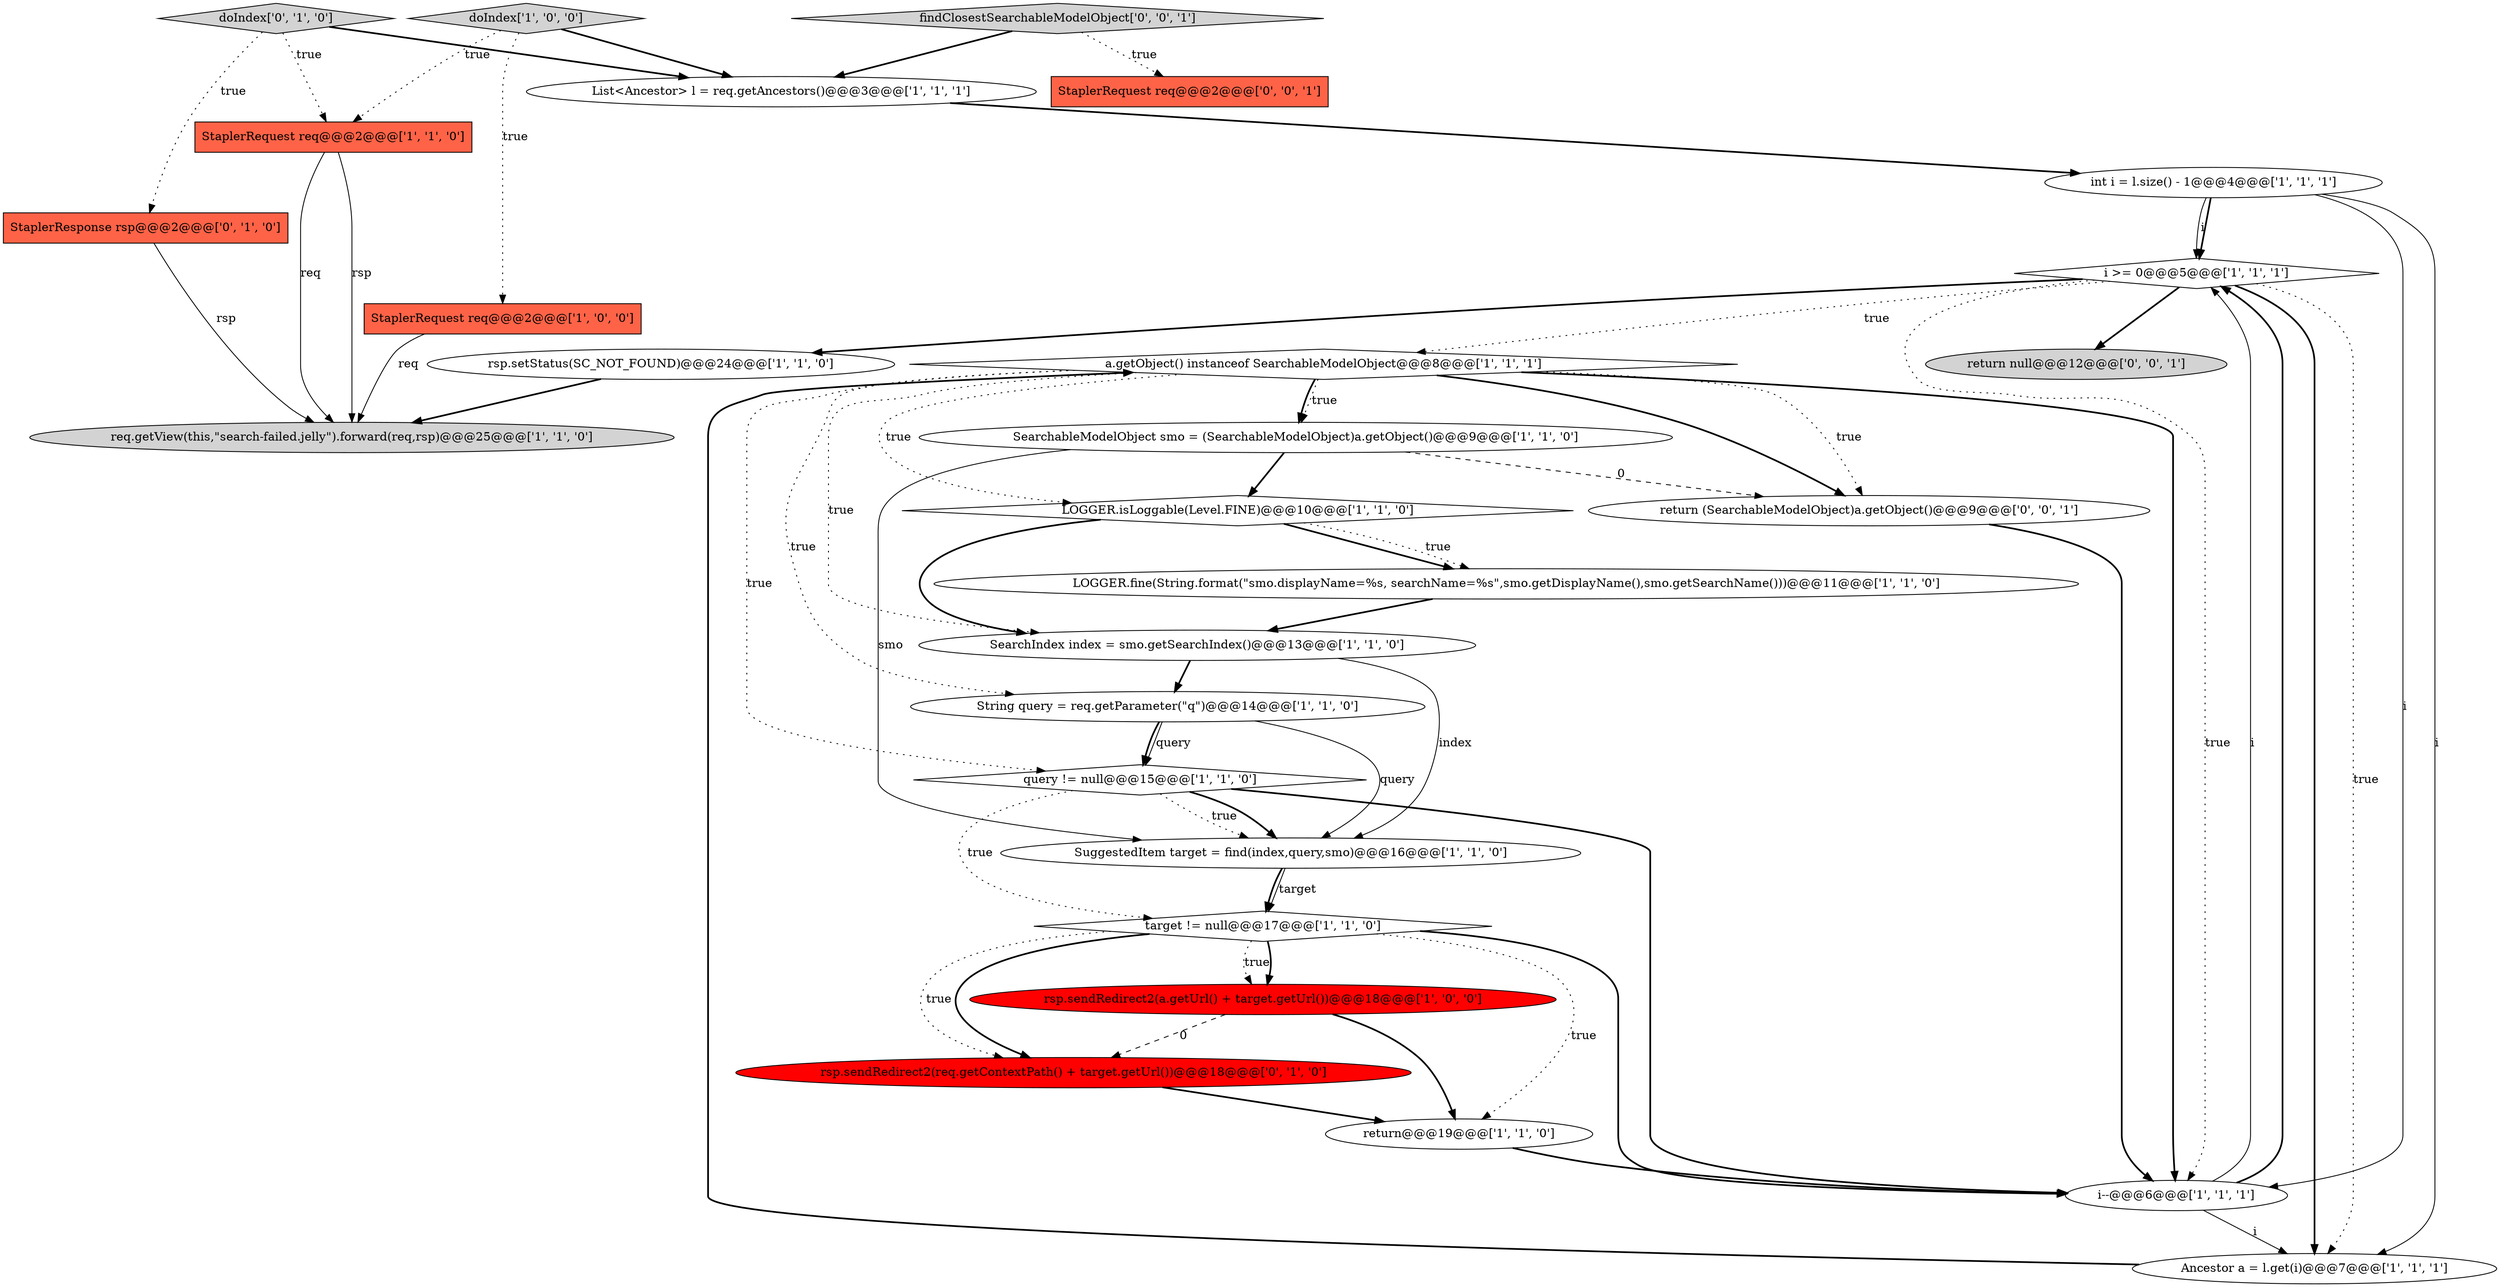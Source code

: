 digraph {
15 [style = filled, label = "StaplerRequest req@@@2@@@['1', '1', '0']", fillcolor = tomato, shape = box image = "AAA0AAABBB1BBB"];
6 [style = filled, label = "LOGGER.fine(String.format(\"smo.displayName=%s, searchName=%s\",smo.getDisplayName(),smo.getSearchName()))@@@11@@@['1', '1', '0']", fillcolor = white, shape = ellipse image = "AAA0AAABBB1BBB"];
1 [style = filled, label = "rsp.setStatus(SC_NOT_FOUND)@@@24@@@['1', '1', '0']", fillcolor = white, shape = ellipse image = "AAA0AAABBB1BBB"];
13 [style = filled, label = "a.getObject() instanceof SearchableModelObject@@@8@@@['1', '1', '1']", fillcolor = white, shape = diamond image = "AAA0AAABBB1BBB"];
27 [style = filled, label = "StaplerRequest req@@@2@@@['0', '0', '1']", fillcolor = tomato, shape = box image = "AAA0AAABBB3BBB"];
11 [style = filled, label = "SuggestedItem target = find(index,query,smo)@@@16@@@['1', '1', '0']", fillcolor = white, shape = ellipse image = "AAA0AAABBB1BBB"];
26 [style = filled, label = "findClosestSearchableModelObject['0', '0', '1']", fillcolor = lightgray, shape = diamond image = "AAA0AAABBB3BBB"];
12 [style = filled, label = "String query = req.getParameter(\"q\")@@@14@@@['1', '1', '0']", fillcolor = white, shape = ellipse image = "AAA0AAABBB1BBB"];
20 [style = filled, label = "int i = l.size() - 1@@@4@@@['1', '1', '1']", fillcolor = white, shape = ellipse image = "AAA0AAABBB1BBB"];
0 [style = filled, label = "i--@@@6@@@['1', '1', '1']", fillcolor = white, shape = ellipse image = "AAA0AAABBB1BBB"];
17 [style = filled, label = "req.getView(this,\"search-failed.jelly\").forward(req,rsp)@@@25@@@['1', '1', '0']", fillcolor = lightgray, shape = ellipse image = "AAA0AAABBB1BBB"];
22 [style = filled, label = "StaplerResponse rsp@@@2@@@['0', '1', '0']", fillcolor = tomato, shape = box image = "AAA0AAABBB2BBB"];
16 [style = filled, label = "target != null@@@17@@@['1', '1', '0']", fillcolor = white, shape = diamond image = "AAA0AAABBB1BBB"];
2 [style = filled, label = "LOGGER.isLoggable(Level.FINE)@@@10@@@['1', '1', '0']", fillcolor = white, shape = diamond image = "AAA0AAABBB1BBB"];
7 [style = filled, label = "SearchableModelObject smo = (SearchableModelObject)a.getObject()@@@9@@@['1', '1', '0']", fillcolor = white, shape = ellipse image = "AAA0AAABBB1BBB"];
14 [style = filled, label = "i >= 0@@@5@@@['1', '1', '1']", fillcolor = white, shape = diamond image = "AAA0AAABBB1BBB"];
21 [style = filled, label = "doIndex['0', '1', '0']", fillcolor = lightgray, shape = diamond image = "AAA0AAABBB2BBB"];
24 [style = filled, label = "return (SearchableModelObject)a.getObject()@@@9@@@['0', '0', '1']", fillcolor = white, shape = ellipse image = "AAA0AAABBB3BBB"];
5 [style = filled, label = "StaplerRequest req@@@2@@@['1', '0', '0']", fillcolor = tomato, shape = box image = "AAA0AAABBB1BBB"];
4 [style = filled, label = "query != null@@@15@@@['1', '1', '0']", fillcolor = white, shape = diamond image = "AAA0AAABBB1BBB"];
8 [style = filled, label = "doIndex['1', '0', '0']", fillcolor = lightgray, shape = diamond image = "AAA0AAABBB1BBB"];
19 [style = filled, label = "List<Ancestor> l = req.getAncestors()@@@3@@@['1', '1', '1']", fillcolor = white, shape = ellipse image = "AAA0AAABBB1BBB"];
25 [style = filled, label = "return null@@@12@@@['0', '0', '1']", fillcolor = lightgray, shape = ellipse image = "AAA0AAABBB3BBB"];
10 [style = filled, label = "return@@@19@@@['1', '1', '0']", fillcolor = white, shape = ellipse image = "AAA0AAABBB1BBB"];
3 [style = filled, label = "SearchIndex index = smo.getSearchIndex()@@@13@@@['1', '1', '0']", fillcolor = white, shape = ellipse image = "AAA0AAABBB1BBB"];
9 [style = filled, label = "rsp.sendRedirect2(a.getUrl() + target.getUrl())@@@18@@@['1', '0', '0']", fillcolor = red, shape = ellipse image = "AAA1AAABBB1BBB"];
23 [style = filled, label = "rsp.sendRedirect2(req.getContextPath() + target.getUrl())@@@18@@@['0', '1', '0']", fillcolor = red, shape = ellipse image = "AAA1AAABBB2BBB"];
18 [style = filled, label = "Ancestor a = l.get(i)@@@7@@@['1', '1', '1']", fillcolor = white, shape = ellipse image = "AAA0AAABBB1BBB"];
11->16 [style = bold, label=""];
6->3 [style = bold, label=""];
13->24 [style = dotted, label="true"];
12->4 [style = solid, label="query"];
16->0 [style = bold, label=""];
14->25 [style = bold, label=""];
16->9 [style = dotted, label="true"];
13->24 [style = bold, label=""];
0->18 [style = solid, label="i"];
21->19 [style = bold, label=""];
13->3 [style = dotted, label="true"];
14->0 [style = dotted, label="true"];
13->12 [style = dotted, label="true"];
21->15 [style = dotted, label="true"];
2->6 [style = bold, label=""];
8->19 [style = bold, label=""];
24->0 [style = bold, label=""];
22->17 [style = solid, label="rsp"];
19->20 [style = bold, label=""];
2->3 [style = bold, label=""];
15->17 [style = solid, label="rsp"];
26->27 [style = dotted, label="true"];
15->17 [style = solid, label="req"];
20->14 [style = solid, label="i"];
4->11 [style = dotted, label="true"];
8->15 [style = dotted, label="true"];
21->22 [style = dotted, label="true"];
11->16 [style = solid, label="target"];
5->17 [style = solid, label="req"];
20->14 [style = bold, label=""];
13->7 [style = dotted, label="true"];
16->23 [style = bold, label=""];
3->12 [style = bold, label=""];
9->10 [style = bold, label=""];
26->19 [style = bold, label=""];
16->23 [style = dotted, label="true"];
16->10 [style = dotted, label="true"];
9->23 [style = dashed, label="0"];
14->13 [style = dotted, label="true"];
14->1 [style = bold, label=""];
4->0 [style = bold, label=""];
12->11 [style = solid, label="query"];
1->17 [style = bold, label=""];
20->18 [style = solid, label="i"];
13->2 [style = dotted, label="true"];
0->14 [style = solid, label="i"];
3->11 [style = solid, label="index"];
0->14 [style = bold, label=""];
12->4 [style = bold, label=""];
8->5 [style = dotted, label="true"];
2->6 [style = dotted, label="true"];
7->11 [style = solid, label="smo"];
13->7 [style = bold, label=""];
7->2 [style = bold, label=""];
7->24 [style = dashed, label="0"];
10->0 [style = bold, label=""];
20->0 [style = solid, label="i"];
18->13 [style = bold, label=""];
23->10 [style = bold, label=""];
14->18 [style = bold, label=""];
4->16 [style = dotted, label="true"];
4->11 [style = bold, label=""];
14->18 [style = dotted, label="true"];
16->9 [style = bold, label=""];
13->4 [style = dotted, label="true"];
13->0 [style = bold, label=""];
}
